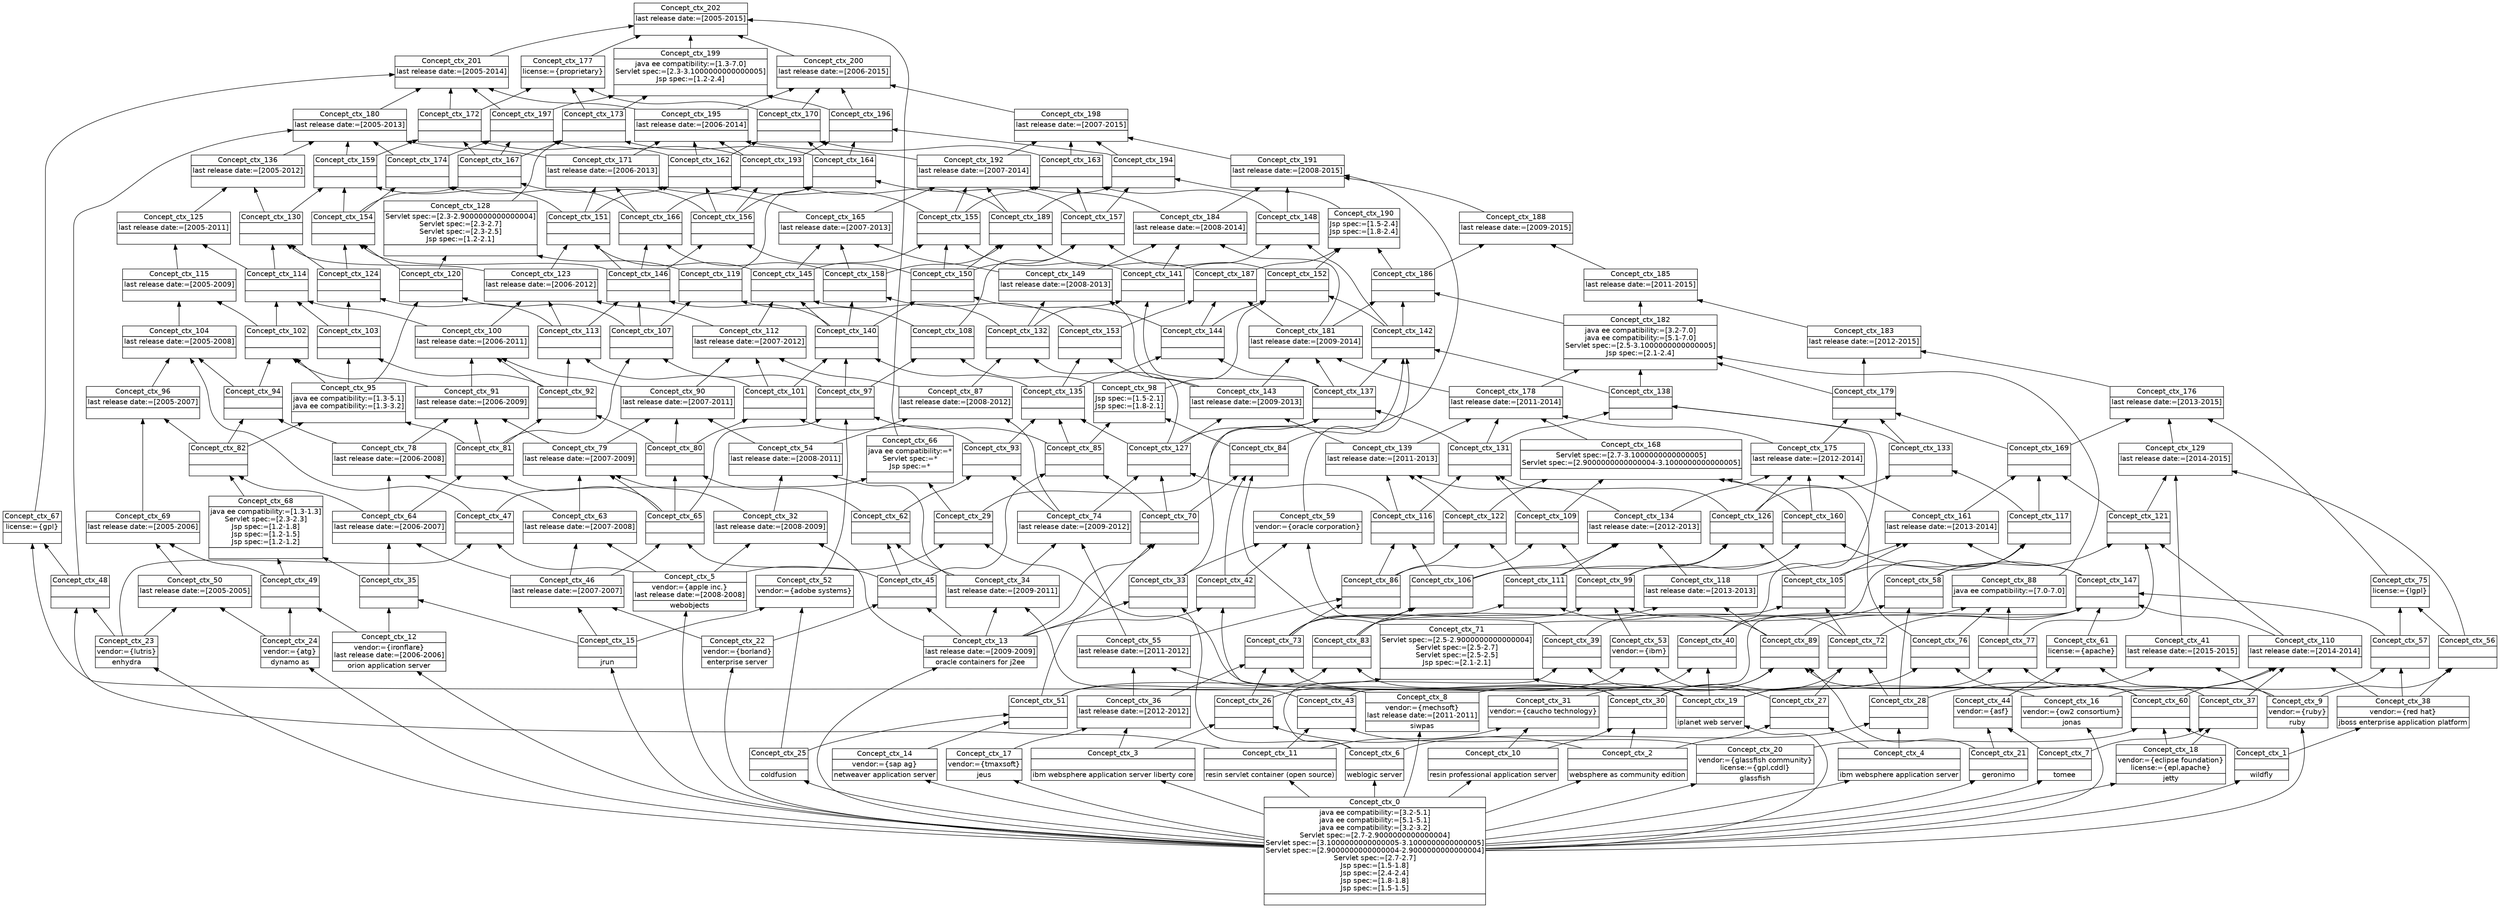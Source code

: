 digraph G { 
	rankdir=BT;
	margin=0;
	node [margin="0.03,0.03",fontname="DejaVu Sans"];
	ranksep=0.3;
	nodesep=0.2;
//graph[label="name:ctx,concept number:203,object number:26,attribute number:122"
0 [shape=none,label=<<table border="0" cellborder="1" cellspacing="0" port="p"><tr><td>Concept_ctx_202</td></tr><tr><td>last release date:=[2005-2015]<br/></td></tr><tr><td><br/></td></tr></table>>];
1 [shape=none,label=<<table border="0" cellborder="1" cellspacing="0" port="p"><tr><td>Concept_ctx_5</td></tr><tr><td>vendor:={apple inc.}<br/>last release date:=[2008-2008]<br/></td></tr><tr><td>webobjects<br/></td></tr></table>>];
2 [shape=none,label=<<table border="0" cellborder="1" cellspacing="0" port="p"><tr><td>Concept_ctx_0</td></tr><tr><td>java ee compatibility:=[3.2-5.1]<br/>java ee compatibility:=[5.1-5.1]<br/>java ee compatibility:=[3.2-3.2]<br/>Servlet spec:=[2.7-2.9000000000000004]<br/>Servlet spec:=[3.1000000000000005-3.1000000000000005]<br/>Servlet spec:=[2.9000000000000004-2.9000000000000004]<br/>Servlet spec:=[2.7-2.7]<br/>Jsp spec:=[1.5-1.8]<br/>Jsp spec:=[2.4-2.4]<br/>Jsp spec:=[1.8-1.8]<br/>Jsp spec:=[1.5-1.5]<br/></td></tr><tr><td><br/></td></tr></table>>];
3 [shape=none,label=<<table border="0" cellborder="1" cellspacing="0" port="p"><tr><td>Concept_ctx_23</td></tr><tr><td>vendor:={lutris}<br/></td></tr><tr><td>enhydra<br/></td></tr></table>>];
4 [shape=none,label=<<table border="0" cellborder="1" cellspacing="0" port="p"><tr><td>Concept_ctx_18</td></tr><tr><td>vendor:={eclipse foundation}<br/>license:={epl,apache}<br/></td></tr><tr><td>jetty<br/></td></tr></table>>];
5 [shape=none,label=<<table border="0" cellborder="1" cellspacing="0" port="p"><tr><td>Concept_ctx_14</td></tr><tr><td>vendor:={sap ag}<br/></td></tr><tr><td>netweaver application server<br/></td></tr></table>>];
6 [shape=none,label=<<table border="0" cellborder="1" cellspacing="0" port="p"><tr><td>Concept_ctx_59</td></tr><tr><td>vendor:={oracle corporation}<br/></td></tr><tr><td><br/></td></tr></table>>];
7 [shape=none,label=<<table border="0" cellborder="1" cellspacing="0" port="p"><tr><td>Concept_ctx_20</td></tr><tr><td>vendor:={glassfish community}<br/>license:={gpl,cddl}<br/></td></tr><tr><td>glassfish<br/></td></tr></table>>];
8 [shape=none,label=<<table border="0" cellborder="1" cellspacing="0" port="p"><tr><td>Concept_ctx_9</td></tr><tr><td>vendor:={ruby}<br/></td></tr><tr><td>ruby<br/></td></tr></table>>];
9 [shape=none,label=<<table border="0" cellborder="1" cellspacing="0" port="p"><tr><td>Concept_ctx_8</td></tr><tr><td>vendor:={mechsoft}<br/>last release date:=[2011-2011]<br/></td></tr><tr><td>siwpas<br/></td></tr></table>>];
10 [shape=none,label=<<table border="0" cellborder="1" cellspacing="0" port="p"><tr><td>Concept_ctx_24</td></tr><tr><td>vendor:={atg}<br/></td></tr><tr><td>dynamo as<br/></td></tr></table>>];
11 [shape=none,label=<<table border="0" cellborder="1" cellspacing="0" port="p"><tr><td>Concept_ctx_22</td></tr><tr><td>vendor:={borland}<br/></td></tr><tr><td>enterprise server<br/></td></tr></table>>];
12 [shape=none,label=<<table border="0" cellborder="1" cellspacing="0" port="p"><tr><td>Concept_ctx_44</td></tr><tr><td>vendor:={asf}<br/></td></tr><tr><td><br/></td></tr></table>>];
13 [shape=none,label=<<table border="0" cellborder="1" cellspacing="0" port="p"><tr><td>Concept_ctx_16</td></tr><tr><td>vendor:={ow2 consortium}<br/></td></tr><tr><td>jonas<br/></td></tr></table>>];
14 [shape=none,label=<<table border="0" cellborder="1" cellspacing="0" port="p"><tr><td>Concept_ctx_53</td></tr><tr><td>vendor:={ibm}<br/></td></tr><tr><td><br/></td></tr></table>>];
15 [shape=none,label=<<table border="0" cellborder="1" cellspacing="0" port="p"><tr><td>Concept_ctx_12</td></tr><tr><td>vendor:={ironflare}<br/>last release date:=[2006-2006]<br/></td></tr><tr><td>orion application server<br/></td></tr></table>>];
16 [shape=none,label=<<table border="0" cellborder="1" cellspacing="0" port="p"><tr><td>Concept_ctx_31</td></tr><tr><td>vendor:={caucho technology}<br/></td></tr><tr><td><br/></td></tr></table>>];
17 [shape=none,label=<<table border="0" cellborder="1" cellspacing="0" port="p"><tr><td>Concept_ctx_52</td></tr><tr><td>vendor:={adobe systems}<br/></td></tr><tr><td><br/></td></tr></table>>];
18 [shape=none,label=<<table border="0" cellborder="1" cellspacing="0" port="p"><tr><td>Concept_ctx_17</td></tr><tr><td>vendor:={tmaxsoft}<br/></td></tr><tr><td>jeus<br/></td></tr></table>>];
19 [shape=none,label=<<table border="0" cellborder="1" cellspacing="0" port="p"><tr><td>Concept_ctx_38</td></tr><tr><td>vendor:={red hat}<br/></td></tr><tr><td>jboss enterprise application platform<br/></td></tr></table>>];
20 [shape=none,label=<<table border="0" cellborder="1" cellspacing="0" port="p"><tr><td>Concept_ctx_200</td></tr><tr><td>last release date:=[2006-2015]<br/></td></tr><tr><td><br/></td></tr></table>>];
21 [shape=none,label=<<table border="0" cellborder="1" cellspacing="0" port="p"><tr><td>Concept_ctx_33</td></tr><tr><td><br/></td></tr><tr><td><br/></td></tr></table>>];
22 [shape=none,label=<<table border="0" cellborder="1" cellspacing="0" port="p"><tr><td>Concept_ctx_195</td></tr><tr><td>last release date:=[2006-2014]<br/></td></tr><tr><td><br/></td></tr></table>>];
23 [shape=none,label=<<table border="0" cellborder="1" cellspacing="0" port="p"><tr><td>Concept_ctx_201</td></tr><tr><td>last release date:=[2005-2014]<br/></td></tr><tr><td><br/></td></tr></table>>];
24 [shape=none,label=<<table border="0" cellborder="1" cellspacing="0" port="p"><tr><td>Concept_ctx_192</td></tr><tr><td>last release date:=[2007-2014]<br/></td></tr><tr><td><br/></td></tr></table>>];
25 [shape=none,label=<<table border="0" cellborder="1" cellspacing="0" port="p"><tr><td>Concept_ctx_198</td></tr><tr><td>last release date:=[2007-2015]<br/></td></tr><tr><td><br/></td></tr></table>>];
26 [shape=none,label=<<table border="0" cellborder="1" cellspacing="0" port="p"><tr><td>Concept_ctx_13</td></tr><tr><td>last release date:=[2009-2009]<br/></td></tr><tr><td>oracle containers for j2ee<br/></td></tr></table>>];
27 [shape=none,label=<<table border="0" cellborder="1" cellspacing="0" port="p"><tr><td>Concept_ctx_21</td></tr><tr><td><br/></td></tr><tr><td>geronimo<br/></td></tr></table>>];
28 [shape=none,label=<<table border="0" cellborder="1" cellspacing="0" port="p"><tr><td>Concept_ctx_26</td></tr><tr><td><br/></td></tr><tr><td><br/></td></tr></table>>];
29 [shape=none,label=<<table border="0" cellborder="1" cellspacing="0" port="p"><tr><td>Concept_ctx_165</td></tr><tr><td>last release date:=[2007-2013]<br/></td></tr><tr><td><br/></td></tr></table>>];
30 [shape=none,label=<<table border="0" cellborder="1" cellspacing="0" port="p"><tr><td>Concept_ctx_171</td></tr><tr><td>last release date:=[2006-2013]<br/></td></tr><tr><td><br/></td></tr></table>>];
31 [shape=none,label=<<table border="0" cellborder="1" cellspacing="0" port="p"><tr><td>Concept_ctx_180</td></tr><tr><td>last release date:=[2005-2013]<br/></td></tr><tr><td><br/></td></tr></table>>];
32 [shape=none,label=<<table border="0" cellborder="1" cellspacing="0" port="p"><tr><td>Concept_ctx_25</td></tr><tr><td><br/></td></tr><tr><td>coldfusion<br/></td></tr></table>>];
33 [shape=none,label=<<table border="0" cellborder="1" cellspacing="0" port="p"><tr><td>Concept_ctx_149</td></tr><tr><td>last release date:=[2008-2013]<br/></td></tr><tr><td><br/></td></tr></table>>];
34 [shape=none,label=<<table border="0" cellborder="1" cellspacing="0" port="p"><tr><td>Concept_ctx_184</td></tr><tr><td>last release date:=[2008-2014]<br/></td></tr><tr><td><br/></td></tr></table>>];
35 [shape=none,label=<<table border="0" cellborder="1" cellspacing="0" port="p"><tr><td>Concept_ctx_191</td></tr><tr><td>last release date:=[2008-2015]<br/></td></tr><tr><td><br/></td></tr></table>>];
36 [shape=none,label=<<table border="0" cellborder="1" cellspacing="0" port="p"><tr><td>Concept_ctx_3</td></tr><tr><td><br/></td></tr><tr><td>ibm websphere application server liberty core<br/></td></tr></table>>];
37 [shape=none,label=<<table border="0" cellborder="1" cellspacing="0" port="p"><tr><td>Concept_ctx_87</td></tr><tr><td>last release date:=[2008-2012]<br/></td></tr><tr><td><br/></td></tr></table>>];
38 [shape=none,label=<<table border="0" cellborder="1" cellspacing="0" port="p"><tr><td>Concept_ctx_15</td></tr><tr><td><br/></td></tr><tr><td>jrun<br/></td></tr></table>>];
39 [shape=none,label=<<table border="0" cellborder="1" cellspacing="0" port="p"><tr><td>Concept_ctx_112</td></tr><tr><td>last release date:=[2007-2012]<br/></td></tr><tr><td><br/></td></tr></table>>];
40 [shape=none,label=<<table border="0" cellborder="1" cellspacing="0" port="p"><tr><td>Concept_ctx_123</td></tr><tr><td>last release date:=[2006-2012]<br/></td></tr><tr><td><br/></td></tr></table>>];
41 [shape=none,label=<<table border="0" cellborder="1" cellspacing="0" port="p"><tr><td>Concept_ctx_136</td></tr><tr><td>last release date:=[2005-2012]<br/></td></tr><tr><td><br/></td></tr></table>>];
42 [shape=none,label=<<table border="0" cellborder="1" cellspacing="0" port="p"><tr><td>Concept_ctx_74</td></tr><tr><td>last release date:=[2009-2012]<br/></td></tr><tr><td><br/></td></tr></table>>];
43 [shape=none,label=<<table border="0" cellborder="1" cellspacing="0" port="p"><tr><td>Concept_ctx_143</td></tr><tr><td>last release date:=[2009-2013]<br/></td></tr><tr><td><br/></td></tr></table>>];
44 [shape=none,label=<<table border="0" cellborder="1" cellspacing="0" port="p"><tr><td>Concept_ctx_181</td></tr><tr><td>last release date:=[2009-2014]<br/></td></tr><tr><td><br/></td></tr></table>>];
45 [shape=none,label=<<table border="0" cellborder="1" cellspacing="0" port="p"><tr><td>Concept_ctx_188</td></tr><tr><td>last release date:=[2009-2015]<br/></td></tr><tr><td><br/></td></tr></table>>];
46 [shape=none,label=<<table border="0" cellborder="1" cellspacing="0" port="p"><tr><td>Concept_ctx_34</td></tr><tr><td>last release date:=[2009-2011]<br/></td></tr><tr><td><br/></td></tr></table>>];
47 [shape=none,label=<<table border="0" cellborder="1" cellspacing="0" port="p"><tr><td>Concept_ctx_54</td></tr><tr><td>last release date:=[2008-2011]<br/></td></tr><tr><td><br/></td></tr></table>>];
48 [shape=none,label=<<table border="0" cellborder="1" cellspacing="0" port="p"><tr><td>Concept_ctx_90</td></tr><tr><td>last release date:=[2007-2011]<br/></td></tr><tr><td><br/></td></tr></table>>];
49 [shape=none,label=<<table border="0" cellborder="1" cellspacing="0" port="p"><tr><td>Concept_ctx_100</td></tr><tr><td>last release date:=[2006-2011]<br/></td></tr><tr><td><br/></td></tr></table>>];
50 [shape=none,label=<<table border="0" cellborder="1" cellspacing="0" port="p"><tr><td>Concept_ctx_125</td></tr><tr><td>last release date:=[2005-2011]<br/></td></tr><tr><td><br/></td></tr></table>>];
51 [shape=none,label=<<table border="0" cellborder="1" cellspacing="0" port="p"><tr><td>Concept_ctx_55</td></tr><tr><td>last release date:=[2011-2012]<br/></td></tr><tr><td><br/></td></tr></table>>];
52 [shape=none,label=<<table border="0" cellborder="1" cellspacing="0" port="p"><tr><td>Concept_ctx_139</td></tr><tr><td>last release date:=[2011-2013]<br/></td></tr><tr><td><br/></td></tr></table>>];
53 [shape=none,label=<<table border="0" cellborder="1" cellspacing="0" port="p"><tr><td>Concept_ctx_6</td></tr><tr><td><br/></td></tr><tr><td>weblogic server<br/></td></tr></table>>];
54 [shape=none,label=<<table border="0" cellborder="1" cellspacing="0" port="p"><tr><td>Concept_ctx_178</td></tr><tr><td>last release date:=[2011-2014]<br/></td></tr><tr><td><br/></td></tr></table>>];
55 [shape=none,label=<<table border="0" cellborder="1" cellspacing="0" port="p"><tr><td>Concept_ctx_39</td></tr><tr><td><br/></td></tr><tr><td><br/></td></tr></table>>];
56 [shape=none,label=<<table border="0" cellborder="1" cellspacing="0" port="p"><tr><td>Concept_ctx_185</td></tr><tr><td>last release date:=[2011-2015]<br/></td></tr><tr><td><br/></td></tr></table>>];
57 [shape=none,label=<<table border="0" cellborder="1" cellspacing="0" port="p"><tr><td>Concept_ctx_32</td></tr><tr><td>last release date:=[2008-2009]<br/></td></tr><tr><td><br/></td></tr></table>>];
58 [shape=none,label=<<table border="0" cellborder="1" cellspacing="0" port="p"><tr><td>Concept_ctx_79</td></tr><tr><td>last release date:=[2007-2009]<br/></td></tr><tr><td><br/></td></tr></table>>];
59 [shape=none,label=<<table border="0" cellborder="1" cellspacing="0" port="p"><tr><td>Concept_ctx_91</td></tr><tr><td>last release date:=[2006-2009]<br/></td></tr><tr><td><br/></td></tr></table>>];
60 [shape=none,label=<<table border="0" cellborder="1" cellspacing="0" port="p"><tr><td>Concept_ctx_115</td></tr><tr><td>last release date:=[2005-2009]<br/></td></tr><tr><td><br/></td></tr></table>>];
61 [shape=none,label=<<table border="0" cellborder="1" cellspacing="0" port="p"><tr><td>Concept_ctx_36</td></tr><tr><td>last release date:=[2012-2012]<br/></td></tr><tr><td><br/></td></tr></table>>];
62 [shape=none,label=<<table border="0" cellborder="1" cellspacing="0" port="p"><tr><td>Concept_ctx_134</td></tr><tr><td>last release date:=[2012-2013]<br/></td></tr><tr><td><br/></td></tr></table>>];
63 [shape=none,label=<<table border="0" cellborder="1" cellspacing="0" port="p"><tr><td>Concept_ctx_175</td></tr><tr><td>last release date:=[2012-2014]<br/></td></tr><tr><td><br/></td></tr></table>>];
64 [shape=none,label=<<table border="0" cellborder="1" cellspacing="0" port="p"><tr><td>Concept_ctx_183</td></tr><tr><td>last release date:=[2012-2015]<br/></td></tr><tr><td><br/></td></tr></table>>];
65 [shape=none,label=<<table border="0" cellborder="1" cellspacing="0" port="p"><tr><td>Concept_ctx_63</td></tr><tr><td>last release date:=[2007-2008]<br/></td></tr><tr><td><br/></td></tr></table>>];
66 [shape=none,label=<<table border="0" cellborder="1" cellspacing="0" port="p"><tr><td>Concept_ctx_78</td></tr><tr><td>last release date:=[2006-2008]<br/></td></tr><tr><td><br/></td></tr></table>>];
67 [shape=none,label=<<table border="0" cellborder="1" cellspacing="0" port="p"><tr><td>Concept_ctx_104</td></tr><tr><td>last release date:=[2005-2008]<br/></td></tr><tr><td><br/></td></tr></table>>];
68 [shape=none,label=<<table border="0" cellborder="1" cellspacing="0" port="p"><tr><td>Concept_ctx_2</td></tr><tr><td><br/></td></tr><tr><td>websphere as community edition<br/></td></tr></table>>];
69 [shape=none,label=<<table border="0" cellborder="1" cellspacing="0" port="p"><tr><td>Concept_ctx_27</td></tr><tr><td><br/></td></tr><tr><td><br/></td></tr></table>>];
70 [shape=none,label=<<table border="0" cellborder="1" cellspacing="0" port="p"><tr><td>Concept_ctx_118</td></tr><tr><td>last release date:=[2013-2013]<br/></td></tr><tr><td><br/></td></tr></table>>];
71 [shape=none,label=<<table border="0" cellborder="1" cellspacing="0" port="p"><tr><td>Concept_ctx_161</td></tr><tr><td>last release date:=[2013-2014]<br/></td></tr><tr><td><br/></td></tr></table>>];
72 [shape=none,label=<<table border="0" cellborder="1" cellspacing="0" port="p"><tr><td>Concept_ctx_176</td></tr><tr><td>last release date:=[2013-2015]<br/></td></tr><tr><td><br/></td></tr></table>>];
73 [shape=none,label=<<table border="0" cellborder="1" cellspacing="0" port="p"><tr><td>Concept_ctx_46</td></tr><tr><td>last release date:=[2007-2007]<br/></td></tr><tr><td><br/></td></tr></table>>];
74 [shape=none,label=<<table border="0" cellborder="1" cellspacing="0" port="p"><tr><td>Concept_ctx_64</td></tr><tr><td>last release date:=[2006-2007]<br/></td></tr><tr><td><br/></td></tr></table>>];
75 [shape=none,label=<<table border="0" cellborder="1" cellspacing="0" port="p"><tr><td>Concept_ctx_96</td></tr><tr><td>last release date:=[2005-2007]<br/></td></tr><tr><td><br/></td></tr></table>>];
76 [shape=none,label=<<table border="0" cellborder="1" cellspacing="0" port="p"><tr><td>Concept_ctx_4</td></tr><tr><td><br/></td></tr><tr><td>ibm websphere application server<br/></td></tr></table>>];
77 [shape=none,label=<<table border="0" cellborder="1" cellspacing="0" port="p"><tr><td>Concept_ctx_7</td></tr><tr><td><br/></td></tr><tr><td>tomee<br/></td></tr></table>>];
78 [shape=none,label=<<table border="0" cellborder="1" cellspacing="0" port="p"><tr><td>Concept_ctx_110</td></tr><tr><td>last release date:=[2014-2014]<br/></td></tr><tr><td><br/></td></tr></table>>];
79 [shape=none,label=<<table border="0" cellborder="1" cellspacing="0" port="p"><tr><td>Concept_ctx_129</td></tr><tr><td>last release date:=[2014-2015]<br/></td></tr><tr><td><br/></td></tr></table>>];
80 [shape=none,label=<<table border="0" cellborder="1" cellspacing="0" port="p"><tr><td>Concept_ctx_69</td></tr><tr><td>last release date:=[2005-2006]<br/></td></tr><tr><td><br/></td></tr></table>>];
81 [shape=none,label=<<table border="0" cellborder="1" cellspacing="0" port="p"><tr><td>Concept_ctx_19</td></tr><tr><td><br/></td></tr><tr><td>iplanet web server<br/></td></tr></table>>];
82 [shape=none,label=<<table border="0" cellborder="1" cellspacing="0" port="p"><tr><td>Concept_ctx_41</td></tr><tr><td>last release date:=[2015-2015]<br/></td></tr><tr><td><br/></td></tr></table>>];
83 [shape=none,label=<<table border="0" cellborder="1" cellspacing="0" port="p"><tr><td>Concept_ctx_50</td></tr><tr><td>last release date:=[2005-2005]<br/></td></tr><tr><td><br/></td></tr></table>>];
84 [shape=none,label=<<table border="0" cellborder="1" cellspacing="0" port="p"><tr><td>Concept_ctx_65</td></tr><tr><td><br/></td></tr><tr><td><br/></td></tr></table>>];
85 [shape=none,label=<<table border="0" cellborder="1" cellspacing="0" port="p"><tr><td>Concept_ctx_80</td></tr><tr><td><br/></td></tr><tr><td><br/></td></tr></table>>];
86 [shape=none,label=<<table border="0" cellborder="1" cellspacing="0" port="p"><tr><td>Concept_ctx_101</td></tr><tr><td><br/></td></tr><tr><td><br/></td></tr></table>>];
87 [shape=none,label=<<table border="0" cellborder="1" cellspacing="0" port="p"><tr><td>Concept_ctx_158</td></tr><tr><td><br/></td></tr><tr><td><br/></td></tr></table>>];
88 [shape=none,label=<<table border="0" cellborder="1" cellspacing="0" port="p"><tr><td>Concept_ctx_189</td></tr><tr><td><br/></td></tr><tr><td><br/></td></tr></table>>];
89 [shape=none,label=<<table border="0" cellborder="1" cellspacing="0" port="p"><tr><td>Concept_ctx_81</td></tr><tr><td><br/></td></tr><tr><td><br/></td></tr></table>>];
90 [shape=none,label=<<table border="0" cellborder="1" cellspacing="0" port="p"><tr><td>Concept_ctx_92</td></tr><tr><td><br/></td></tr><tr><td><br/></td></tr></table>>];
91 [shape=none,label=<<table border="0" cellborder="1" cellspacing="0" port="p"><tr><td>Concept_ctx_113</td></tr><tr><td><br/></td></tr><tr><td><br/></td></tr></table>>];
92 [shape=none,label=<<table border="0" cellborder="1" cellspacing="0" port="p"><tr><td>Concept_ctx_166</td></tr><tr><td><br/></td></tr><tr><td><br/></td></tr></table>>];
93 [shape=none,label=<<table border="0" cellborder="1" cellspacing="0" port="p"><tr><td>Concept_ctx_193</td></tr><tr><td><br/></td></tr><tr><td><br/></td></tr></table>>];
94 [shape=none,label=<<table border="0" cellborder="1" cellspacing="0" port="p"><tr><td>Concept_ctx_121</td></tr><tr><td><br/></td></tr><tr><td><br/></td></tr></table>>];
95 [shape=none,label=<<table border="0" cellborder="1" cellspacing="0" port="p"><tr><td>Concept_ctx_169</td></tr><tr><td><br/></td></tr><tr><td><br/></td></tr></table>>];
96 [shape=none,label=<<table border="0" cellborder="1" cellspacing="0" port="p"><tr><td>Concept_ctx_179</td></tr><tr><td><br/></td></tr><tr><td><br/></td></tr></table>>];
97 [shape=none,label=<<table border="0" cellborder="1" cellspacing="0" port="p"><tr><td>Concept_ctx_182</td></tr><tr><td>java ee compatibility:=[3.2-7.0]<br/>java ee compatibility:=[5.1-7.0]<br/>Servlet spec:=[2.5-3.1000000000000005]<br/>Jsp spec:=[2.1-2.4]<br/></td></tr><tr><td><br/></td></tr></table>>];
98 [shape=none,label=<<table border="0" cellborder="1" cellspacing="0" port="p"><tr><td>Concept_ctx_186</td></tr><tr><td><br/></td></tr><tr><td><br/></td></tr></table>>];
99 [shape=none,label=<<table border="0" cellborder="1" cellspacing="0" port="p"><tr><td>Concept_ctx_194</td></tr><tr><td><br/></td></tr><tr><td><br/></td></tr></table>>];
100 [shape=none,label=<<table border="0" cellborder="1" cellspacing="0" port="p"><tr><td>Concept_ctx_196</td></tr><tr><td><br/></td></tr><tr><td><br/></td></tr></table>>];
101 [shape=none,label=<<table border="0" cellborder="1" cellspacing="0" port="p"><tr><td>Concept_ctx_49</td></tr><tr><td><br/></td></tr><tr><td><br/></td></tr></table>>];
102 [shape=none,label=<<table border="0" cellborder="1" cellspacing="0" port="p"><tr><td>Concept_ctx_82</td></tr><tr><td><br/></td></tr><tr><td><br/></td></tr></table>>];
103 [shape=none,label=<<table border="0" cellborder="1" cellspacing="0" port="p"><tr><td>Concept_ctx_95</td></tr><tr><td>java ee compatibility:=[1.3-5.1]<br/>java ee compatibility:=[1.3-3.2]<br/></td></tr><tr><td><br/></td></tr></table>>];
104 [shape=none,label=<<table border="0" cellborder="1" cellspacing="0" port="p"><tr><td>Concept_ctx_103</td></tr><tr><td><br/></td></tr><tr><td><br/></td></tr></table>>];
105 [shape=none,label=<<table border="0" cellborder="1" cellspacing="0" port="p"><tr><td>Concept_ctx_124</td></tr><tr><td><br/></td></tr><tr><td><br/></td></tr></table>>];
106 [shape=none,label=<<table border="0" cellborder="1" cellspacing="0" port="p"><tr><td>Concept_ctx_174</td></tr><tr><td><br/></td></tr><tr><td><br/></td></tr></table>>];
107 [shape=none,label=<<table border="0" cellborder="1" cellspacing="0" port="p"><tr><td>Concept_ctx_197</td></tr><tr><td><br/></td></tr><tr><td><br/></td></tr></table>>];
108 [shape=none,label=<<table border="0" cellborder="1" cellspacing="0" port="p"><tr><td>Concept_ctx_199</td></tr><tr><td>java ee compatibility:=[1.3-7.0]<br/>Servlet spec:=[2.3-3.1000000000000005]<br/>Jsp spec:=[1.2-2.4]<br/></td></tr><tr><td><br/></td></tr></table>>];
109 [shape=none,label=<<table border="0" cellborder="1" cellspacing="0" port="p"><tr><td>Concept_ctx_1</td></tr><tr><td><br/></td></tr><tr><td>wildfly<br/></td></tr></table>>];
110 [shape=none,label=<<table border="0" cellborder="1" cellspacing="0" port="p"><tr><td>Concept_ctx_60</td></tr><tr><td><br/></td></tr><tr><td><br/></td></tr></table>>];
111 [shape=none,label=<<table border="0" cellborder="1" cellspacing="0" port="p"><tr><td>Concept_ctx_76</td></tr><tr><td><br/></td></tr><tr><td><br/></td></tr></table>>];
112 [shape=none,label=<<table border="0" cellborder="1" cellspacing="0" port="p"><tr><td>Concept_ctx_77</td></tr><tr><td><br/></td></tr><tr><td><br/></td></tr></table>>];
113 [shape=none,label=<<table border="0" cellborder="1" cellspacing="0" port="p"><tr><td>Concept_ctx_88</td></tr><tr><td>java ee compatibility:=[7.0-7.0]<br/></td></tr><tr><td><br/></td></tr></table>>];
114 [shape=none,label=<<table border="0" cellborder="1" cellspacing="0" port="p"><tr><td>Concept_ctx_35</td></tr><tr><td><br/></td></tr><tr><td><br/></td></tr></table>>];
115 [shape=none,label=<<table border="0" cellborder="1" cellspacing="0" port="p"><tr><td>Concept_ctx_68</td></tr><tr><td>java ee compatibility:=[1.3-1.3]<br/>Servlet spec:=[2.3-2.3]<br/>Jsp spec:=[1.2-1.8]<br/>Jsp spec:=[1.2-1.5]<br/>Jsp spec:=[1.2-1.2]<br/></td></tr><tr><td><br/></td></tr></table>>];
116 [shape=none,label=<<table border="0" cellborder="1" cellspacing="0" port="p"><tr><td>Concept_ctx_29</td></tr><tr><td><br/></td></tr><tr><td><br/></td></tr></table>>];
117 [shape=none,label=<<table border="0" cellborder="1" cellspacing="0" port="p"><tr><td>Concept_ctx_47</td></tr><tr><td><br/></td></tr><tr><td><br/></td></tr></table>>];
118 [shape=none,label=<<table border="0" cellborder="1" cellspacing="0" port="p"><tr><td>Concept_ctx_66</td></tr><tr><td>java ee compatibility:=*<br/>Servlet spec:=*<br/>Jsp spec:=*<br/></td></tr><tr><td><br/></td></tr></table>>];
119 [shape=none,label=<<table border="0" cellborder="1" cellspacing="0" port="p"><tr><td>Concept_ctx_51</td></tr><tr><td><br/></td></tr><tr><td><br/></td></tr></table>>];
120 [shape=none,label=<<table border="0" cellborder="1" cellspacing="0" port="p"><tr><td>Concept_ctx_70</td></tr><tr><td><br/></td></tr><tr><td><br/></td></tr></table>>];
121 [shape=none,label=<<table border="0" cellborder="1" cellspacing="0" port="p"><tr><td>Concept_ctx_97</td></tr><tr><td><br/></td></tr><tr><td><br/></td></tr></table>>];
122 [shape=none,label=<<table border="0" cellborder="1" cellspacing="0" port="p"><tr><td>Concept_ctx_107</td></tr><tr><td><br/></td></tr><tr><td><br/></td></tr></table>>];
123 [shape=none,label=<<table border="0" cellborder="1" cellspacing="0" port="p"><tr><td>Concept_ctx_71</td></tr><tr><td>Servlet spec:=[2.5-2.9000000000000004]<br/>Servlet spec:=[2.5-2.7]<br/>Servlet spec:=[2.5-2.5]<br/>Jsp spec:=[2.1-2.1]<br/></td></tr><tr><td><br/></td></tr></table>>];
124 [shape=none,label=<<table border="0" cellborder="1" cellspacing="0" port="p"><tr><td>Concept_ctx_42</td></tr><tr><td><br/></td></tr><tr><td><br/></td></tr></table>>];
125 [shape=none,label=<<table border="0" cellborder="1" cellspacing="0" port="p"><tr><td>Concept_ctx_84</td></tr><tr><td><br/></td></tr><tr><td><br/></td></tr></table>>];
126 [shape=none,label=<<table border="0" cellborder="1" cellspacing="0" port="p"><tr><td>Concept_ctx_108</td></tr><tr><td><br/></td></tr><tr><td><br/></td></tr></table>>];
127 [shape=none,label=<<table border="0" cellborder="1" cellspacing="0" port="p"><tr><td>Concept_ctx_119</td></tr><tr><td><br/></td></tr><tr><td><br/></td></tr></table>>];
128 [shape=none,label=<<table border="0" cellborder="1" cellspacing="0" port="p"><tr><td>Concept_ctx_120</td></tr><tr><td><br/></td></tr><tr><td><br/></td></tr></table>>];
129 [shape=none,label=<<table border="0" cellborder="1" cellspacing="0" port="p"><tr><td>Concept_ctx_128</td></tr><tr><td>Servlet spec:=[2.3-2.9000000000000004]<br/>Servlet spec:=[2.3-2.7]<br/>Servlet spec:=[2.3-2.5]<br/>Jsp spec:=[1.2-2.1]<br/></td></tr><tr><td><br/></td></tr></table>>];
130 [shape=none,label=<<table border="0" cellborder="1" cellspacing="0" port="p"><tr><td>Concept_ctx_89</td></tr><tr><td><br/></td></tr><tr><td><br/></td></tr></table>>];
131 [shape=none,label=<<table border="0" cellborder="1" cellspacing="0" port="p"><tr><td>Concept_ctx_111</td></tr><tr><td><br/></td></tr><tr><td><br/></td></tr></table>>];
132 [shape=none,label=<<table border="0" cellborder="1" cellspacing="0" port="p"><tr><td>Concept_ctx_122</td></tr><tr><td><br/></td></tr><tr><td><br/></td></tr></table>>];
133 [shape=none,label=<<table border="0" cellborder="1" cellspacing="0" port="p"><tr><td>Concept_ctx_147</td></tr><tr><td><br/></td></tr><tr><td><br/></td></tr></table>>];
134 [shape=none,label=<<table border="0" cellborder="1" cellspacing="0" port="p"><tr><td>Concept_ctx_160</td></tr><tr><td><br/></td></tr><tr><td><br/></td></tr></table>>];
135 [shape=none,label=<<table border="0" cellborder="1" cellspacing="0" port="p"><tr><td>Concept_ctx_168</td></tr><tr><td>Servlet spec:=[2.7-3.1000000000000005]<br/>Servlet spec:=[2.9000000000000004-3.1000000000000005]<br/></td></tr><tr><td><br/></td></tr></table>>];
136 [shape=none,label=<<table border="0" cellborder="1" cellspacing="0" port="p"><tr><td>Concept_ctx_45</td></tr><tr><td><br/></td></tr><tr><td><br/></td></tr></table>>];
137 [shape=none,label=<<table border="0" cellborder="1" cellspacing="0" port="p"><tr><td>Concept_ctx_85</td></tr><tr><td><br/></td></tr><tr><td><br/></td></tr></table>>];
138 [shape=none,label=<<table border="0" cellborder="1" cellspacing="0" port="p"><tr><td>Concept_ctx_98</td></tr><tr><td>Jsp spec:=[1.5-2.1]<br/>Jsp spec:=[1.8-2.1]<br/></td></tr><tr><td><br/></td></tr></table>>];
139 [shape=none,label=<<table border="0" cellborder="1" cellspacing="0" port="p"><tr><td>Concept_ctx_62</td></tr><tr><td><br/></td></tr><tr><td><br/></td></tr></table>>];
140 [shape=none,label=<<table border="0" cellborder="1" cellspacing="0" port="p"><tr><td>Concept_ctx_93</td></tr><tr><td><br/></td></tr><tr><td><br/></td></tr></table>>];
141 [shape=none,label=<<table border="0" cellborder="1" cellspacing="0" port="p"><tr><td>Concept_ctx_153</td></tr><tr><td><br/></td></tr><tr><td><br/></td></tr></table>>];
142 [shape=none,label=<<table border="0" cellborder="1" cellspacing="0" port="p"><tr><td>Concept_ctx_187</td></tr><tr><td><br/></td></tr><tr><td><br/></td></tr></table>>];
143 [shape=none,label=<<table border="0" cellborder="1" cellspacing="0" port="p"><tr><td>Concept_ctx_190</td></tr><tr><td>Jsp spec:=[1.5-2.4]<br/>Jsp spec:=[1.8-2.4]<br/></td></tr><tr><td><br/></td></tr></table>>];
144 [shape=none,label=<<table border="0" cellborder="1" cellspacing="0" port="p"><tr><td>Concept_ctx_11</td></tr><tr><td><br/></td></tr><tr><td>resin servlet container (open source)<br/></td></tr></table>>];
145 [shape=none,label=<<table border="0" cellborder="1" cellspacing="0" port="p"><tr><td>Concept_ctx_43</td></tr><tr><td><br/></td></tr><tr><td><br/></td></tr></table>>];
146 [shape=none,label=<<table border="0" cellborder="1" cellspacing="0" port="p"><tr><td>Concept_ctx_48</td></tr><tr><td><br/></td></tr><tr><td><br/></td></tr></table>>];
147 [shape=none,label=<<table border="0" cellborder="1" cellspacing="0" port="p"><tr><td>Concept_ctx_67</td></tr><tr><td>license:={gpl}<br/></td></tr><tr><td><br/></td></tr></table>>];
148 [shape=none,label=<<table border="0" cellborder="1" cellspacing="0" port="p"><tr><td>Concept_ctx_37</td></tr><tr><td><br/></td></tr><tr><td><br/></td></tr></table>>];
149 [shape=none,label=<<table border="0" cellborder="1" cellspacing="0" port="p"><tr><td>Concept_ctx_61</td></tr><tr><td>license:={apache}<br/></td></tr><tr><td><br/></td></tr></table>>];
150 [shape=none,label=<<table border="0" cellborder="1" cellspacing="0" port="p"><tr><td>Concept_ctx_10</td></tr><tr><td><br/></td></tr><tr><td>resin professional application server<br/></td></tr></table>>];
151 [shape=none,label=<<table border="0" cellborder="1" cellspacing="0" port="p"><tr><td>Concept_ctx_30</td></tr><tr><td><br/></td></tr><tr><td><br/></td></tr></table>>];
152 [shape=none,label=<<table border="0" cellborder="1" cellspacing="0" port="p"><tr><td>Concept_ctx_73</td></tr><tr><td><br/></td></tr><tr><td><br/></td></tr></table>>];
153 [shape=none,label=<<table border="0" cellborder="1" cellspacing="0" port="p"><tr><td>Concept_ctx_83</td></tr><tr><td><br/></td></tr><tr><td><br/></td></tr></table>>];
154 [shape=none,label=<<table border="0" cellborder="1" cellspacing="0" port="p"><tr><td>Concept_ctx_106</td></tr><tr><td><br/></td></tr><tr><td><br/></td></tr></table>>];
155 [shape=none,label=<<table border="0" cellborder="1" cellspacing="0" port="p"><tr><td>Concept_ctx_86</td></tr><tr><td><br/></td></tr><tr><td><br/></td></tr></table>>];
156 [shape=none,label=<<table border="0" cellborder="1" cellspacing="0" port="p"><tr><td>Concept_ctx_116</td></tr><tr><td><br/></td></tr><tr><td><br/></td></tr></table>>];
157 [shape=none,label=<<table border="0" cellborder="1" cellspacing="0" port="p"><tr><td>Concept_ctx_127</td></tr><tr><td><br/></td></tr><tr><td><br/></td></tr></table>>];
158 [shape=none,label=<<table border="0" cellborder="1" cellspacing="0" port="p"><tr><td>Concept_ctx_132</td></tr><tr><td><br/></td></tr><tr><td><br/></td></tr></table>>];
159 [shape=none,label=<<table border="0" cellborder="1" cellspacing="0" port="p"><tr><td>Concept_ctx_135</td></tr><tr><td><br/></td></tr><tr><td><br/></td></tr></table>>];
160 [shape=none,label=<<table border="0" cellborder="1" cellspacing="0" port="p"><tr><td>Concept_ctx_140</td></tr><tr><td><br/></td></tr><tr><td><br/></td></tr></table>>];
161 [shape=none,label=<<table border="0" cellborder="1" cellspacing="0" port="p"><tr><td>Concept_ctx_145</td></tr><tr><td><br/></td></tr><tr><td><br/></td></tr></table>>];
162 [shape=none,label=<<table border="0" cellborder="1" cellspacing="0" port="p"><tr><td>Concept_ctx_28</td></tr><tr><td><br/></td></tr><tr><td><br/></td></tr></table>>];
163 [shape=none,label=<<table border="0" cellborder="1" cellspacing="0" port="p"><tr><td>Concept_ctx_72</td></tr><tr><td><br/></td></tr><tr><td><br/></td></tr></table>>];
164 [shape=none,label=<<table border="0" cellborder="1" cellspacing="0" port="p"><tr><td>Concept_ctx_99</td></tr><tr><td><br/></td></tr><tr><td><br/></td></tr></table>>];
165 [shape=none,label=<<table border="0" cellborder="1" cellspacing="0" port="p"><tr><td>Concept_ctx_105</td></tr><tr><td><br/></td></tr><tr><td><br/></td></tr></table>>];
166 [shape=none,label=<<table border="0" cellborder="1" cellspacing="0" port="p"><tr><td>Concept_ctx_126</td></tr><tr><td><br/></td></tr><tr><td><br/></td></tr></table>>];
167 [shape=none,label=<<table border="0" cellborder="1" cellspacing="0" port="p"><tr><td>Concept_ctx_109</td></tr><tr><td><br/></td></tr><tr><td><br/></td></tr></table>>];
168 [shape=none,label=<<table border="0" cellborder="1" cellspacing="0" port="p"><tr><td>Concept_ctx_131</td></tr><tr><td><br/></td></tr><tr><td><br/></td></tr></table>>];
169 [shape=none,label=<<table border="0" cellborder="1" cellspacing="0" port="p"><tr><td>Concept_ctx_137</td></tr><tr><td><br/></td></tr><tr><td><br/></td></tr></table>>];
170 [shape=none,label=<<table border="0" cellborder="1" cellspacing="0" port="p"><tr><td>Concept_ctx_144</td></tr><tr><td><br/></td></tr><tr><td><br/></td></tr></table>>];
171 [shape=none,label=<<table border="0" cellborder="1" cellspacing="0" port="p"><tr><td>Concept_ctx_150</td></tr><tr><td><br/></td></tr><tr><td><br/></td></tr></table>>];
172 [shape=none,label=<<table border="0" cellborder="1" cellspacing="0" port="p"><tr><td>Concept_ctx_141</td></tr><tr><td><br/></td></tr><tr><td><br/></td></tr></table>>];
173 [shape=none,label=<<table border="0" cellborder="1" cellspacing="0" port="p"><tr><td>Concept_ctx_155</td></tr><tr><td><br/></td></tr><tr><td><br/></td></tr></table>>];
174 [shape=none,label=<<table border="0" cellborder="1" cellspacing="0" port="p"><tr><td>Concept_ctx_146</td></tr><tr><td><br/></td></tr><tr><td><br/></td></tr></table>>];
175 [shape=none,label=<<table border="0" cellborder="1" cellspacing="0" port="p"><tr><td>Concept_ctx_151</td></tr><tr><td><br/></td></tr><tr><td><br/></td></tr></table>>];
176 [shape=none,label=<<table border="0" cellborder="1" cellspacing="0" port="p"><tr><td>Concept_ctx_156</td></tr><tr><td><br/></td></tr><tr><td><br/></td></tr></table>>];
177 [shape=none,label=<<table border="0" cellborder="1" cellspacing="0" port="p"><tr><td>Concept_ctx_162</td></tr><tr><td><br/></td></tr><tr><td><br/></td></tr></table>>];
178 [shape=none,label=<<table border="0" cellborder="1" cellspacing="0" port="p"><tr><td>Concept_ctx_58</td></tr><tr><td><br/></td></tr><tr><td><br/></td></tr></table>>];
179 [shape=none,label=<<table border="0" cellborder="1" cellspacing="0" port="p"><tr><td>Concept_ctx_117</td></tr><tr><td><br/></td></tr><tr><td><br/></td></tr></table>>];
180 [shape=none,label=<<table border="0" cellborder="1" cellspacing="0" port="p"><tr><td>Concept_ctx_133</td></tr><tr><td><br/></td></tr><tr><td><br/></td></tr></table>>];
181 [shape=none,label=<<table border="0" cellborder="1" cellspacing="0" port="p"><tr><td>Concept_ctx_40</td></tr><tr><td><br/></td></tr><tr><td><br/></td></tr></table>>];
182 [shape=none,label=<<table border="0" cellborder="1" cellspacing="0" port="p"><tr><td>Concept_ctx_138</td></tr><tr><td><br/></td></tr><tr><td><br/></td></tr></table>>];
183 [shape=none,label=<<table border="0" cellborder="1" cellspacing="0" port="p"><tr><td>Concept_ctx_142</td></tr><tr><td><br/></td></tr><tr><td><br/></td></tr></table>>];
184 [shape=none,label=<<table border="0" cellborder="1" cellspacing="0" port="p"><tr><td>Concept_ctx_152</td></tr><tr><td><br/></td></tr><tr><td><br/></td></tr></table>>];
185 [shape=none,label=<<table border="0" cellborder="1" cellspacing="0" port="p"><tr><td>Concept_ctx_157</td></tr><tr><td><br/></td></tr><tr><td><br/></td></tr></table>>];
186 [shape=none,label=<<table border="0" cellborder="1" cellspacing="0" port="p"><tr><td>Concept_ctx_148</td></tr><tr><td><br/></td></tr><tr><td><br/></td></tr></table>>];
187 [shape=none,label=<<table border="0" cellborder="1" cellspacing="0" port="p"><tr><td>Concept_ctx_163</td></tr><tr><td><br/></td></tr><tr><td><br/></td></tr></table>>];
188 [shape=none,label=<<table border="0" cellborder="1" cellspacing="0" port="p"><tr><td>Concept_ctx_164</td></tr><tr><td><br/></td></tr><tr><td><br/></td></tr></table>>];
189 [shape=none,label=<<table border="0" cellborder="1" cellspacing="0" port="p"><tr><td>Concept_ctx_170</td></tr><tr><td><br/></td></tr><tr><td><br/></td></tr></table>>];
190 [shape=none,label=<<table border="0" cellborder="1" cellspacing="0" port="p"><tr><td>Concept_ctx_94</td></tr><tr><td><br/></td></tr><tr><td><br/></td></tr></table>>];
191 [shape=none,label=<<table border="0" cellborder="1" cellspacing="0" port="p"><tr><td>Concept_ctx_102</td></tr><tr><td><br/></td></tr><tr><td><br/></td></tr></table>>];
192 [shape=none,label=<<table border="0" cellborder="1" cellspacing="0" port="p"><tr><td>Concept_ctx_114</td></tr><tr><td><br/></td></tr><tr><td><br/></td></tr></table>>];
193 [shape=none,label=<<table border="0" cellborder="1" cellspacing="0" port="p"><tr><td>Concept_ctx_130</td></tr><tr><td><br/></td></tr><tr><td><br/></td></tr></table>>];
194 [shape=none,label=<<table border="0" cellborder="1" cellspacing="0" port="p"><tr><td>Concept_ctx_154</td></tr><tr><td><br/></td></tr><tr><td><br/></td></tr></table>>];
195 [shape=none,label=<<table border="0" cellborder="1" cellspacing="0" port="p"><tr><td>Concept_ctx_159</td></tr><tr><td><br/></td></tr><tr><td><br/></td></tr></table>>];
196 [shape=none,label=<<table border="0" cellborder="1" cellspacing="0" port="p"><tr><td>Concept_ctx_167</td></tr><tr><td><br/></td></tr><tr><td><br/></td></tr></table>>];
197 [shape=none,label=<<table border="0" cellborder="1" cellspacing="0" port="p"><tr><td>Concept_ctx_172</td></tr><tr><td><br/></td></tr><tr><td><br/></td></tr></table>>];
198 [shape=none,label=<<table border="0" cellborder="1" cellspacing="0" port="p"><tr><td>Concept_ctx_173</td></tr><tr><td><br/></td></tr><tr><td><br/></td></tr></table>>];
199 [shape=none,label=<<table border="0" cellborder="1" cellspacing="0" port="p"><tr><td>Concept_ctx_177</td></tr><tr><td>license:={proprietary}<br/></td></tr><tr><td><br/></td></tr></table>>];
200 [shape=none,label=<<table border="0" cellborder="1" cellspacing="0" port="p"><tr><td>Concept_ctx_56</td></tr><tr><td><br/></td></tr><tr><td><br/></td></tr></table>>];
201 [shape=none,label=<<table border="0" cellborder="1" cellspacing="0" port="p"><tr><td>Concept_ctx_57</td></tr><tr><td><br/></td></tr><tr><td><br/></td></tr></table>>];
202 [shape=none,label=<<table border="0" cellborder="1" cellspacing="0" port="p"><tr><td>Concept_ctx_75</td></tr><tr><td>license:={lgpl}<br/></td></tr><tr><td><br/></td></tr></table>>];
	20:p -> 0:p
	23:p -> 0:p
	199:p -> 0:p
	118:p -> 0:p
	108:p -> 0:p
	2:p -> 1:p
	2:p -> 3:p
	2:p -> 4:p
	2:p -> 5:p
	21:p -> 6:p
	55:p -> 6:p
	124:p -> 6:p
	2:p -> 7:p
	2:p -> 8:p
	2:p -> 9:p
	2:p -> 10:p
	2:p -> 11:p
	27:p -> 12:p
	77:p -> 12:p
	2:p -> 13:p
	28:p -> 14:p
	69:p -> 14:p
	2:p -> 15:p
	150:p -> 16:p
	144:p -> 16:p
	32:p -> 17:p
	38:p -> 17:p
	2:p -> 18:p
	109:p -> 19:p
	22:p -> 20:p
	25:p -> 20:p
	189:p -> 20:p
	100:p -> 20:p
	26:p -> 21:p
	53:p -> 21:p
	24:p -> 22:p
	30:p -> 22:p
	177:p -> 22:p
	93:p -> 22:p
	22:p -> 23:p
	31:p -> 23:p
	107:p -> 23:p
	147:p -> 23:p
	197:p -> 23:p
	29:p -> 24:p
	173:p -> 24:p
	88:p -> 24:p
	34:p -> 24:p
	24:p -> 25:p
	99:p -> 25:p
	187:p -> 25:p
	35:p -> 25:p
	2:p -> 26:p
	2:p -> 27:p
	36:p -> 28:p
	68:p -> 28:p
	33:p -> 29:p
	87:p -> 29:p
	161:p -> 29:p
	29:p -> 30:p
	92:p -> 30:p
	175:p -> 30:p
	30:p -> 31:p
	41:p -> 31:p
	106:p -> 31:p
	146:p -> 31:p
	195:p -> 31:p
	2:p -> 32:p
	43:p -> 33:p
	158:p -> 33:p
	33:p -> 34:p
	172:p -> 34:p
	44:p -> 34:p
	34:p -> 35:p
	116:p -> 35:p
	186:p -> 35:p
	45:p -> 35:p
	2:p -> 36:p
	42:p -> 37:p
	47:p -> 37:p
	2:p -> 38:p
	37:p -> 39:p
	48:p -> 39:p
	86:p -> 39:p
	39:p -> 40:p
	49:p -> 40:p
	91:p -> 40:p
	50:p -> 41:p
	193:p -> 41:p
	46:p -> 42:p
	51:p -> 42:p
	52:p -> 43:p
	157:p -> 43:p
	43:p -> 44:p
	169:p -> 44:p
	54:p -> 44:p
	98:p -> 45:p
	56:p -> 45:p
	26:p -> 46:p
	9:p -> 46:p
	46:p -> 47:p
	57:p -> 47:p
	47:p -> 48:p
	58:p -> 48:p
	85:p -> 48:p
	48:p -> 49:p
	59:p -> 49:p
	90:p -> 49:p
	60:p -> 50:p
	192:p -> 50:p
	9:p -> 51:p
	61:p -> 51:p
	156:p -> 52:p
	62:p -> 52:p
	132:p -> 52:p
	2:p -> 53:p
	52:p -> 54:p
	168:p -> 54:p
	63:p -> 54:p
	135:p -> 54:p
	53:p -> 55:p
	81:p -> 55:p
	97:p -> 56:p
	64:p -> 56:p
	1:p -> 57:p
	26:p -> 57:p
	57:p -> 58:p
	65:p -> 58:p
	84:p -> 58:p
	58:p -> 59:p
	66:p -> 59:p
	89:p -> 59:p
	67:p -> 60:p
	191:p -> 60:p
	36:p -> 61:p
	18:p -> 61:p
	131:p -> 62:p
	70:p -> 62:p
	154:p -> 62:p
	62:p -> 63:p
	166:p -> 63:p
	134:p -> 63:p
	71:p -> 63:p
	96:p -> 64:p
	72:p -> 64:p
	1:p -> 65:p
	73:p -> 65:p
	65:p -> 66:p
	74:p -> 66:p
	75:p -> 67:p
	190:p -> 67:p
	117:p -> 67:p
	2:p -> 68:p
	68:p -> 69:p
	76:p -> 69:p
	130:p -> 70:p
	153:p -> 70:p
	70:p -> 71:p
	165:p -> 71:p
	133:p -> 71:p
	79:p -> 72:p
	95:p -> 72:p
	202:p -> 72:p
	38:p -> 73:p
	11:p -> 73:p
	73:p -> 74:p
	114:p -> 74:p
	80:p -> 75:p
	102:p -> 75:p
	2:p -> 76:p
	2:p -> 77:p
	19:p -> 78:p
	110:p -> 78:p
	148:p -> 78:p
	162:p -> 78:p
	82:p -> 79:p
	200:p -> 79:p
	94:p -> 79:p
	83:p -> 80:p
	101:p -> 80:p
	2:p -> 81:p
	8:p -> 82:p
	81:p -> 82:p
	10:p -> 83:p
	3:p -> 83:p
	73:p -> 84:p
	136:p -> 84:p
	84:p -> 85:p
	139:p -> 85:p
	85:p -> 86:p
	140:p -> 86:p
	141:p -> 87:p
	160:p -> 87:p
	87:p -> 88:p
	142:p -> 88:p
	171:p -> 88:p
	84:p -> 89:p
	74:p -> 89:p
	85:p -> 90:p
	89:p -> 90:p
	86:p -> 91:p
	90:p -> 91:p
	87:p -> 92:p
	174:p -> 92:p
	88:p -> 93:p
	92:p -> 93:p
	176:p -> 93:p
	78:p -> 94:p
	112:p -> 94:p
	178:p -> 94:p
	71:p -> 95:p
	179:p -> 95:p
	94:p -> 95:p
	63:p -> 96:p
	95:p -> 96:p
	180:p -> 96:p
	54:p -> 97:p
	182:p -> 97:p
	96:p -> 97:p
	113:p -> 97:p
	44:p -> 98:p
	97:p -> 98:p
	183:p -> 98:p
	88:p -> 99:p
	143:p -> 99:p
	185:p -> 99:p
	93:p -> 100:p
	99:p -> 100:p
	188:p -> 100:p
	10:p -> 101:p
	15:p -> 101:p
	115:p -> 102:p
	74:p -> 102:p
	102:p -> 103:p
	89:p -> 103:p
	103:p -> 104:p
	90:p -> 104:p
	104:p -> 105:p
	91:p -> 105:p
	92:p -> 106:p
	194:p -> 106:p
	93:p -> 107:p
	106:p -> 107:p
	196:p -> 107:p
	100:p -> 108:p
	107:p -> 108:p
	198:p -> 108:p
	2:p -> 109:p
	4:p -> 110:p
	109:p -> 110:p
	7:p -> 110:p
	9:p -> 111:p
	110:p -> 111:p
	110:p -> 112:p
	81:p -> 112:p
	111:p -> 113:p
	112:p -> 113:p
	181:p -> 113:p
	38:p -> 114:p
	15:p -> 114:p
	101:p -> 115:p
	114:p -> 115:p
	8:p -> 116:p
	1:p -> 116:p
	3:p -> 117:p
	1:p -> 117:p
	116:p -> 118:p
	117:p -> 118:p
	32:p -> 119:p
	5:p -> 119:p
	119:p -> 120:p
	26:p -> 120:p
	17:p -> 121:p
	137:p -> 121:p
	84:p -> 121:p
	121:p -> 122:p
	89:p -> 122:p
	119:p -> 123:p
	81:p -> 123:p
	26:p -> 124:p
	81:p -> 124:p
	120:p -> 125:p
	123:p -> 125:p
	124:p -> 125:p
	121:p -> 126:p
	138:p -> 126:p
	122:p -> 127:p
	126:p -> 127:p
	122:p -> 128:p
	103:p -> 128:p
	127:p -> 129:p
	128:p -> 129:p
	16:p -> 130:p
	151:p -> 130:p
	27:p -> 130:p
	13:p -> 130:p
	130:p -> 131:p
	152:p -> 131:p
	131:p -> 132:p
	155:p -> 132:p
	130:p -> 133:p
	163:p -> 133:p
	78:p -> 133:p
	145:p -> 133:p
	149:p -> 133:p
	201:p -> 133:p
	131:p -> 134:p
	133:p -> 134:p
	164:p -> 134:p
	134:p -> 135:p
	132:p -> 135:p
	167:p -> 135:p
	111:p -> 135:p
	26:p -> 136:p
	11:p -> 136:p
	120:p -> 137:p
	136:p -> 137:p
	137:p -> 138:p
	125:p -> 138:p
	46:p -> 139:p
	136:p -> 139:p
	42:p -> 140:p
	139:p -> 140:p
	43:p -> 141:p
	159:p -> 141:p
	141:p -> 142:p
	44:p -> 142:p
	170:p -> 142:p
	142:p -> 143:p
	98:p -> 143:p
	184:p -> 143:p
	2:p -> 144:p
	144:p -> 145:p
	7:p -> 145:p
	144:p -> 146:p
	3:p -> 146:p
	145:p -> 147:p
	146:p -> 147:p
	77:p -> 148:p
	4:p -> 148:p
	12:p -> 149:p
	148:p -> 149:p
	2:p -> 150:p
	150:p -> 151:p
	68:p -> 151:p
	151:p -> 152:p
	28:p -> 152:p
	61:p -> 152:p
	119:p -> 153:p
	151:p -> 153:p
	153:p -> 154:p
	152:p -> 154:p
	152:p -> 155:p
	51:p -> 155:p
	154:p -> 156:p
	155:p -> 156:p
	120:p -> 157:p
	156:p -> 157:p
	42:p -> 157:p
	157:p -> 158:p
	37:p -> 158:p
	137:p -> 159:p
	157:p -> 159:p
	140:p -> 159:p
	121:p -> 160:p
	159:p -> 160:p
	86:p -> 160:p
	158:p -> 161:p
	160:p -> 161:p
	39:p -> 161:p
	53:p -> 162:p
	76:p -> 162:p
	151:p -> 163:p
	69:p -> 163:p
	162:p -> 163:p
	152:p -> 164:p
	163:p -> 164:p
	14:p -> 164:p
	153:p -> 165:p
	163:p -> 165:p
	154:p -> 166:p
	165:p -> 166:p
	164:p -> 166:p
	155:p -> 167:p
	164:p -> 167:p
	156:p -> 168:p
	166:p -> 168:p
	167:p -> 168:p
	157:p -> 169:p
	168:p -> 169:p
	21:p -> 169:p
	159:p -> 170:p
	169:p -> 170:p
	160:p -> 171:p
	170:p -> 171:p
	158:p -> 172:p
	169:p -> 172:p
	161:p -> 173:p
	171:p -> 173:p
	172:p -> 173:p
	122:p -> 174:p
	160:p -> 174:p
	91:p -> 174:p
	161:p -> 175:p
	174:p -> 175:p
	40:p -> 175:p
	171:p -> 176:p
	174:p -> 176:p
	173:p -> 177:p
	175:p -> 177:p
	176:p -> 177:p
	162:p -> 178:p
	55:p -> 178:p
	123:p -> 179:p
	165:p -> 179:p
	178:p -> 179:p
	166:p -> 180:p
	179:p -> 180:p
	9:p -> 181:p
	81:p -> 181:p
	168:p -> 182:p
	180:p -> 182:p
	181:p -> 182:p
	169:p -> 183:p
	182:p -> 183:p
	6:p -> 183:p
	125:p -> 183:p
	138:p -> 184:p
	170:p -> 184:p
	183:p -> 184:p
	126:p -> 185:p
	171:p -> 185:p
	184:p -> 185:p
	172:p -> 186:p
	183:p -> 186:p
	173:p -> 187:p
	185:p -> 187:p
	186:p -> 187:p
	127:p -> 188:p
	176:p -> 188:p
	185:p -> 188:p
	177:p -> 189:p
	187:p -> 189:p
	188:p -> 189:p
	102:p -> 190:p
	66:p -> 190:p
	190:p -> 191:p
	103:p -> 191:p
	59:p -> 191:p
	191:p -> 192:p
	104:p -> 192:p
	49:p -> 192:p
	192:p -> 193:p
	105:p -> 193:p
	40:p -> 193:p
	174:p -> 194:p
	105:p -> 194:p
	128:p -> 194:p
	175:p -> 195:p
	193:p -> 195:p
	194:p -> 195:p
	176:p -> 196:p
	194:p -> 196:p
	177:p -> 197:p
	195:p -> 197:p
	196:p -> 197:p
	188:p -> 198:p
	129:p -> 198:p
	196:p -> 198:p
	189:p -> 199:p
	197:p -> 199:p
	198:p -> 199:p
	8:p -> 200:p
	19:p -> 200:p
	13:p -> 201:p
	19:p -> 201:p
	200:p -> 202:p
	201:p -> 202:p
}